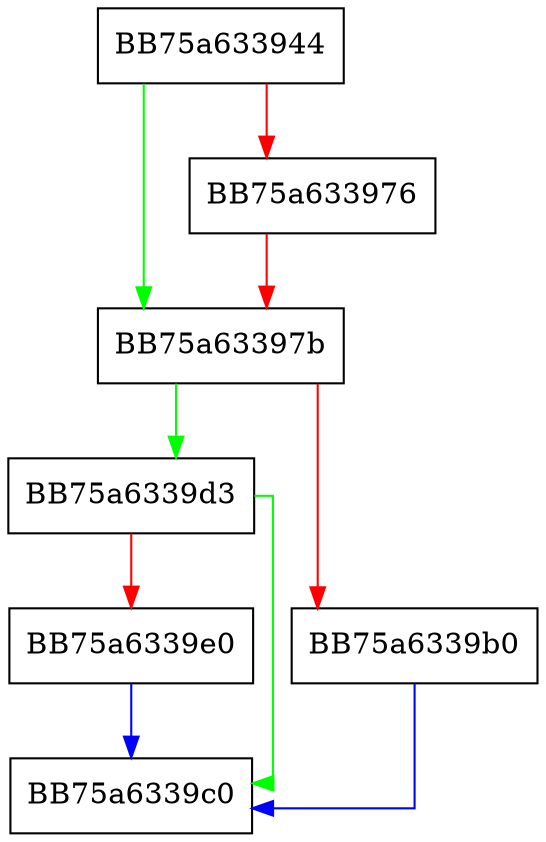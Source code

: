 digraph AddVirusBody {
  node [shape="box"];
  graph [splines=ortho];
  BB75a633944 -> BB75a63397b [color="green"];
  BB75a633944 -> BB75a633976 [color="red"];
  BB75a633976 -> BB75a63397b [color="red"];
  BB75a63397b -> BB75a6339d3 [color="green"];
  BB75a63397b -> BB75a6339b0 [color="red"];
  BB75a6339b0 -> BB75a6339c0 [color="blue"];
  BB75a6339d3 -> BB75a6339c0 [color="green"];
  BB75a6339d3 -> BB75a6339e0 [color="red"];
  BB75a6339e0 -> BB75a6339c0 [color="blue"];
}